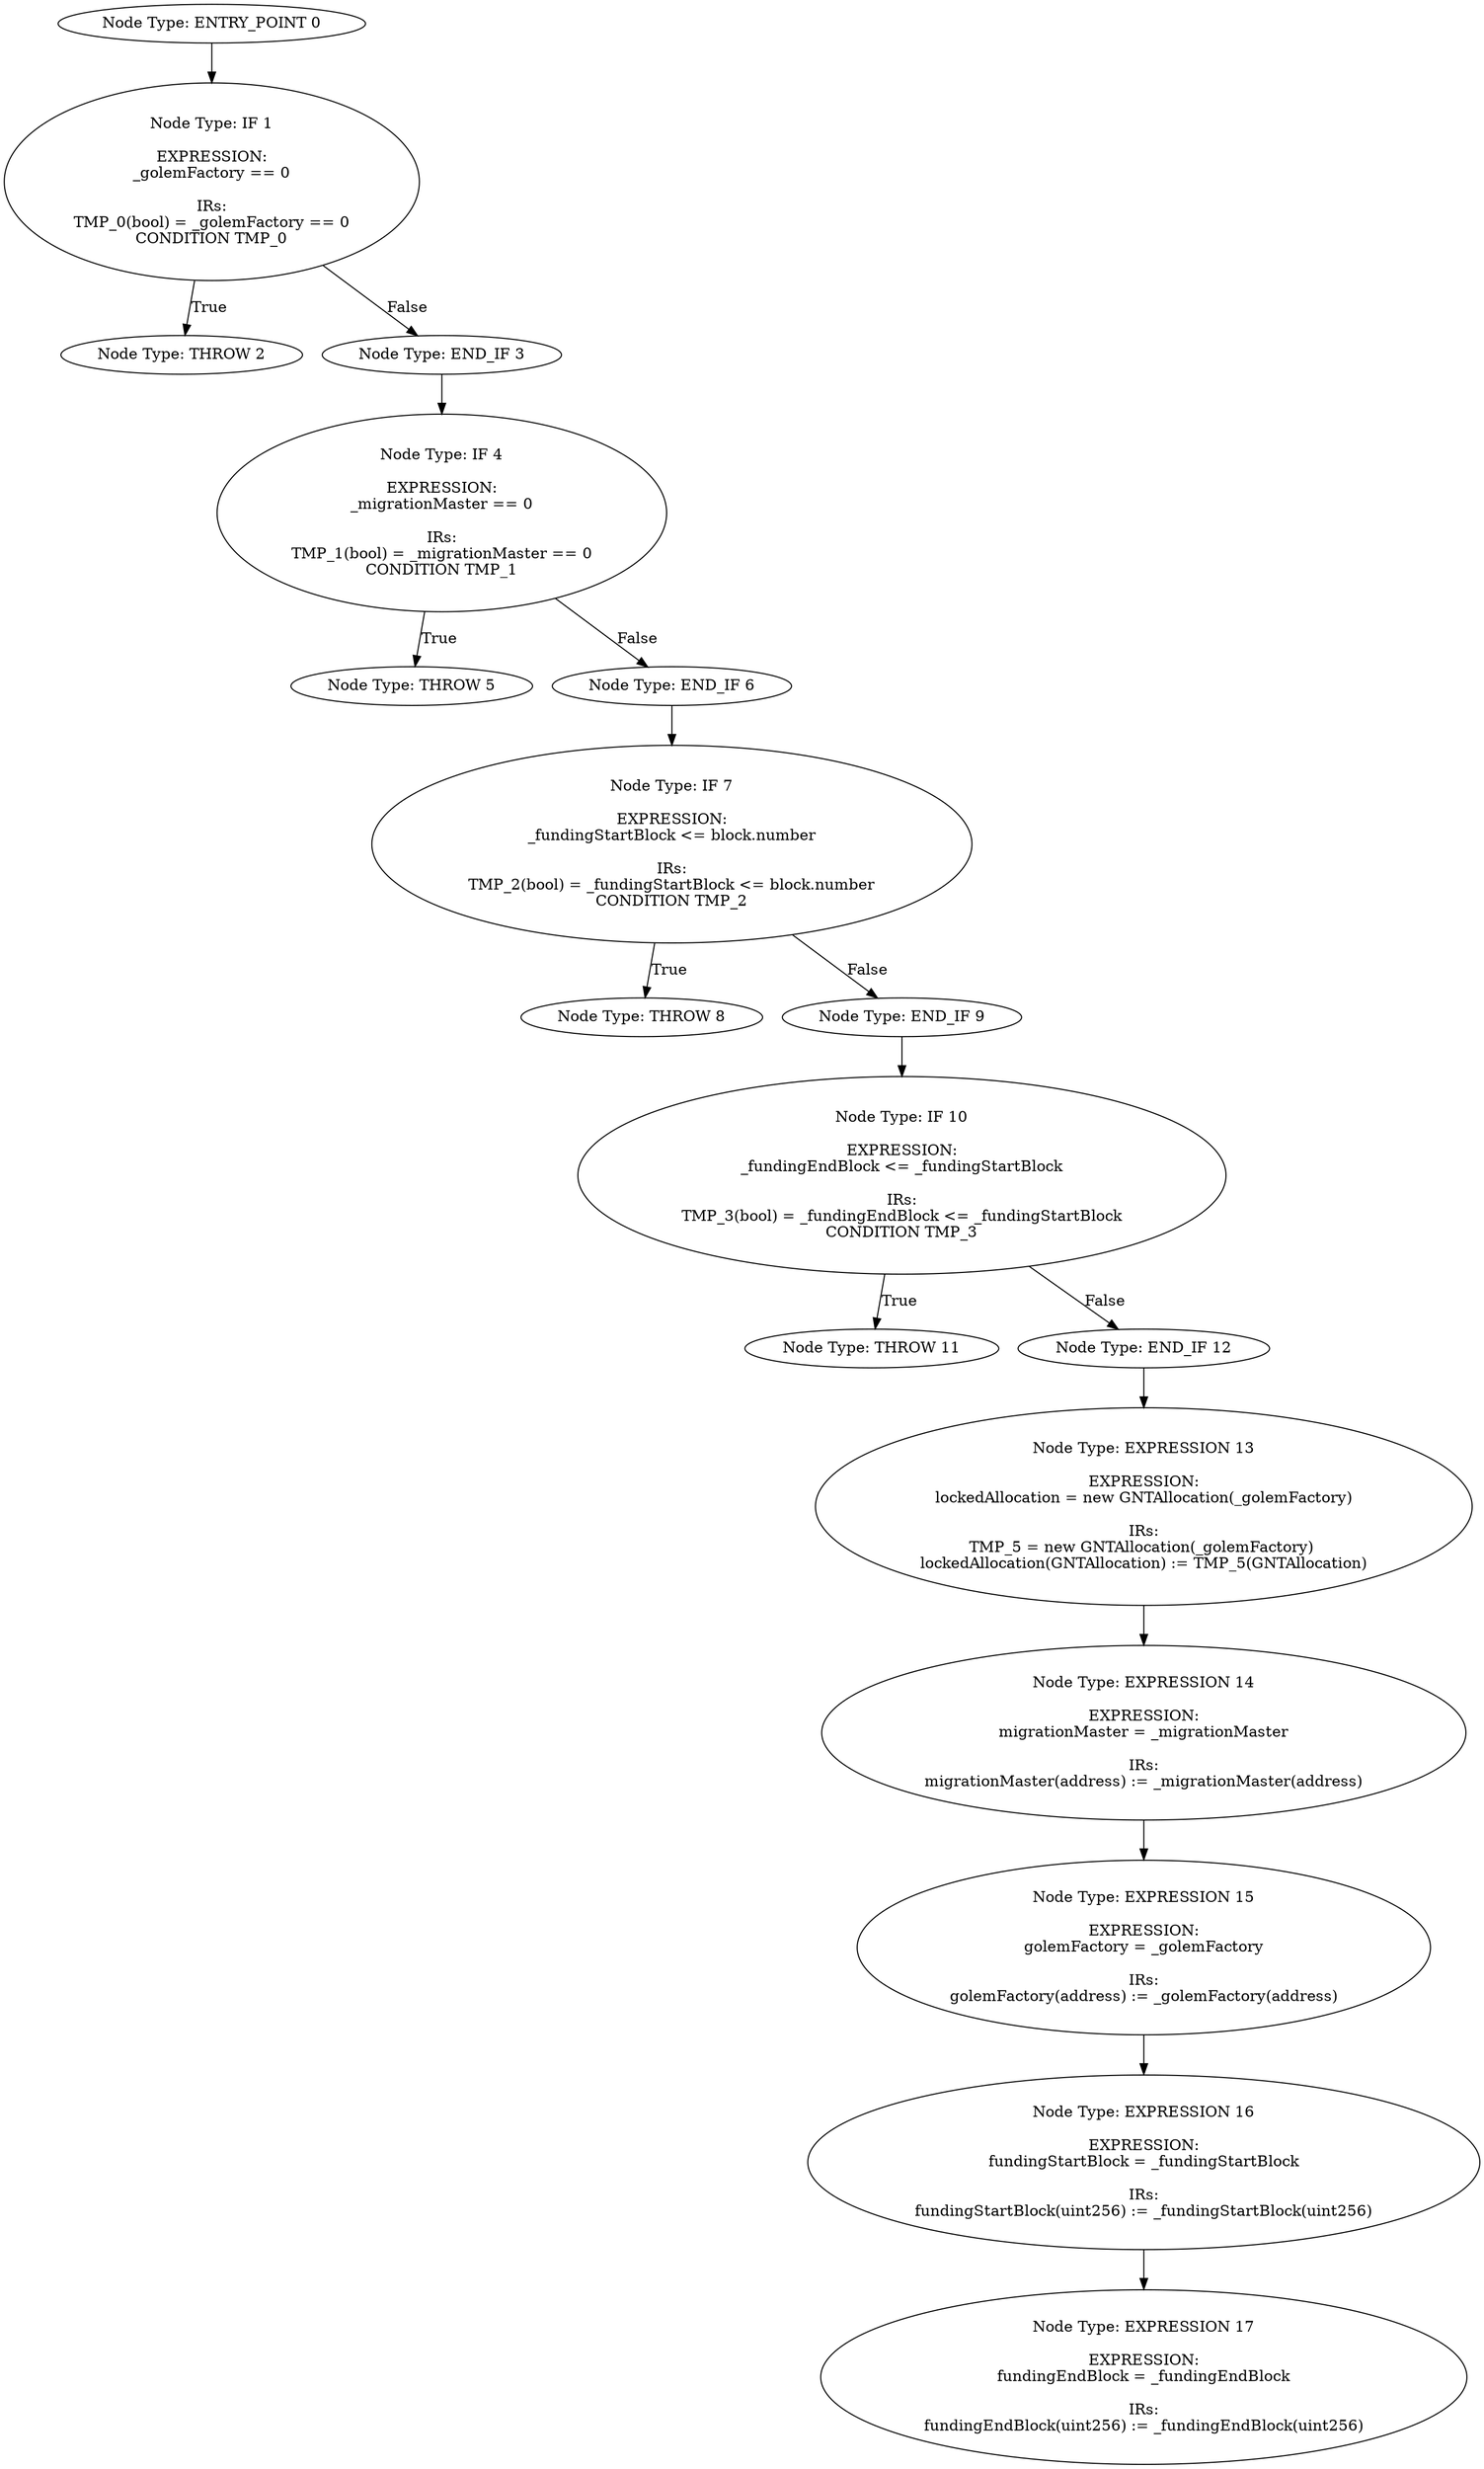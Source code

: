 digraph{
0[label="Node Type: ENTRY_POINT 0
"];
0->1;
1[label="Node Type: IF 1

EXPRESSION:
_golemFactory == 0

IRs:
TMP_0(bool) = _golemFactory == 0
CONDITION TMP_0"];
1->2[label="True"];
1->3[label="False"];
2[label="Node Type: THROW 2
"];
3[label="Node Type: END_IF 3
"];
3->4;
4[label="Node Type: IF 4

EXPRESSION:
_migrationMaster == 0

IRs:
TMP_1(bool) = _migrationMaster == 0
CONDITION TMP_1"];
4->5[label="True"];
4->6[label="False"];
5[label="Node Type: THROW 5
"];
6[label="Node Type: END_IF 6
"];
6->7;
7[label="Node Type: IF 7

EXPRESSION:
_fundingStartBlock <= block.number

IRs:
TMP_2(bool) = _fundingStartBlock <= block.number
CONDITION TMP_2"];
7->8[label="True"];
7->9[label="False"];
8[label="Node Type: THROW 8
"];
9[label="Node Type: END_IF 9
"];
9->10;
10[label="Node Type: IF 10

EXPRESSION:
_fundingEndBlock <= _fundingStartBlock

IRs:
TMP_3(bool) = _fundingEndBlock <= _fundingStartBlock
CONDITION TMP_3"];
10->11[label="True"];
10->12[label="False"];
11[label="Node Type: THROW 11
"];
12[label="Node Type: END_IF 12
"];
12->13;
13[label="Node Type: EXPRESSION 13

EXPRESSION:
lockedAllocation = new GNTAllocation(_golemFactory)

IRs:
TMP_5 = new GNTAllocation(_golemFactory) 
lockedAllocation(GNTAllocation) := TMP_5(GNTAllocation)"];
13->14;
14[label="Node Type: EXPRESSION 14

EXPRESSION:
migrationMaster = _migrationMaster

IRs:
migrationMaster(address) := _migrationMaster(address)"];
14->15;
15[label="Node Type: EXPRESSION 15

EXPRESSION:
golemFactory = _golemFactory

IRs:
golemFactory(address) := _golemFactory(address)"];
15->16;
16[label="Node Type: EXPRESSION 16

EXPRESSION:
fundingStartBlock = _fundingStartBlock

IRs:
fundingStartBlock(uint256) := _fundingStartBlock(uint256)"];
16->17;
17[label="Node Type: EXPRESSION 17

EXPRESSION:
fundingEndBlock = _fundingEndBlock

IRs:
fundingEndBlock(uint256) := _fundingEndBlock(uint256)"];
}

